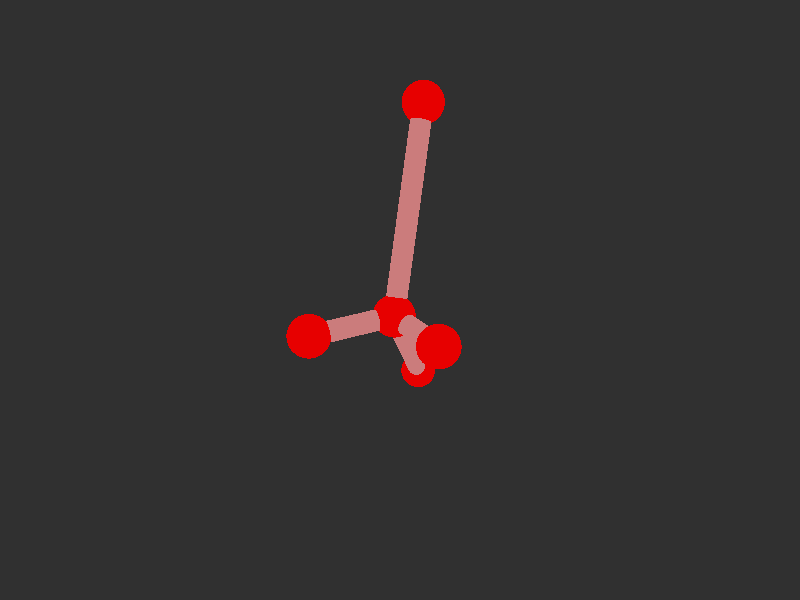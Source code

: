 #version 3.7; 
    global_settings { assumed_gamma 1.0 }
    

    camera {
    location  <20, 20, 20>
    right     x*image_width/image_height
    look_at   <0, 0, 0>
    angle 58
    }

    background { color rgb<1,1,1>*0.03 }


    light_source { <-20, 30, -25> color red 0.6 green 0.6 blue 0.6 }
    light_source { < 20, 30, -25> color red 0.6 green 0.6 blue 0.6 }
    
    #declare m = 1;
    union {

    union {
    sphere { m*<1.1062611343353341,-7.0506619383181945e-19,0.7224106908034867>, 1 }        
    sphere {  m*<1.3046191529479787,9.829951106476538e-19,3.7158538325965846>, 1 }
    sphere {  m*<4.871947464607784,5.789195112664318e-18,-0.8967404024525047>, 1 }
    sphere {  m*<-3.817878763363747,8.164965809277259,-2.2919476888250045>, 1}
    sphere { m*<-3.817878763363747,-8.164965809277259,-2.291947688825007>, 1 }    

        pigment { color rgb<0.8,0,0>  }
    finish { ambient 0.1 diffuse 0.7 phong 1 }
    }    
    union {
    cylinder { m*<1.3046191529479787,9.829951106476538e-19,3.7158538325965846>, <1.1062611343353341,-7.0506619383181945e-19,0.7224106908034867>, 0.5 }
    cylinder { m*<4.871947464607784,5.789195112664318e-18,-0.8967404024525047>, <1.1062611343353341,-7.0506619383181945e-19,0.7224106908034867>, 0.5}
    cylinder { m*<-3.817878763363747,8.164965809277259,-2.2919476888250045>, <1.1062611343353341,-7.0506619383181945e-19,0.7224106908034867>, 0.5 }
    cylinder {  m*<-3.817878763363747,-8.164965809277259,-2.291947688825007>, <1.1062611343353341,-7.0506619383181945e-19,0.7224106908034867>, 0.5}

    pigment { color rgb<0.6,.2,.2>  }
    finish { ambient 0.1 diffuse 0.7 phong 1 }    
    }
    
    // rotate <0, 0, 0>
    }
    #version 3.7; 
    global_settings { assumed_gamma 1.0 }
    

    camera {
    location  <20, 20, 20>
    right     x*image_width/image_height
    look_at   <0, 0, 0>
    angle 58
    }

    background { color rgb<1,1,1>*0.03 }


    light_source { <-20, 30, -25> color red 0.6 green 0.6 blue 0.6 }
    light_source { < 20, 30, -25> color red 0.6 green 0.6 blue 0.6 }
    
    #declare m = 1;
    union {

    union {
    sphere { m*<1.1062611343353341,-7.0506619383181945e-19,0.7224106908034867>, 1 }        
    sphere {  m*<1.3046191529479787,9.829951106476538e-19,3.7158538325965846>, 1 }
    sphere {  m*<4.871947464607784,5.789195112664318e-18,-0.8967404024525047>, 1 }
    sphere {  m*<-3.817878763363747,8.164965809277259,-2.2919476888250045>, 1}
    sphere { m*<-3.817878763363747,-8.164965809277259,-2.291947688825007>, 1 }    

        pigment { color rgb<0.8,0,0>  }
    finish { ambient 0.1 diffuse 0.7 phong 1 }
    }    
    union {
    cylinder { m*<1.3046191529479787,9.829951106476538e-19,3.7158538325965846>, <1.1062611343353341,-7.0506619383181945e-19,0.7224106908034867>, 0.5 }
    cylinder { m*<4.871947464607784,5.789195112664318e-18,-0.8967404024525047>, <1.1062611343353341,-7.0506619383181945e-19,0.7224106908034867>, 0.5}
    cylinder { m*<-3.817878763363747,8.164965809277259,-2.2919476888250045>, <1.1062611343353341,-7.0506619383181945e-19,0.7224106908034867>, 0.5 }
    cylinder {  m*<-3.817878763363747,-8.164965809277259,-2.291947688825007>, <1.1062611343353341,-7.0506619383181945e-19,0.7224106908034867>, 0.5}

    pigment { color rgb<0.6,.2,.2>  }
    finish { ambient 0.1 diffuse 0.7 phong 1 }    
    }
    
    // rotate <0, 0, 0>
    }
    